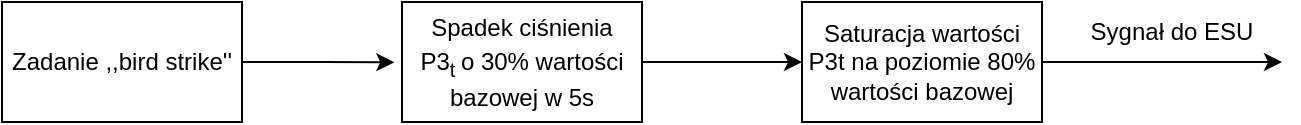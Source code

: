 <mxfile version="20.6.0" type="device"><diagram id="Se6EmYbANZ_3Nr4E7ch4" name="Strona-1"><mxGraphModel dx="981" dy="486" grid="1" gridSize="10" guides="1" tooltips="1" connect="1" arrows="1" fold="1" page="1" pageScale="1" pageWidth="1169" pageHeight="827" math="0" shadow="0"><root><mxCell id="0"/><mxCell id="1" parent="0"/><mxCell id="BUeKkDVpMizBUKM1m1gQ-1" style="edgeStyle=orthogonalEdgeStyle;rounded=0;orthogonalLoop=1;jettySize=auto;html=1;entryX=-0.032;entryY=0.502;entryDx=0;entryDy=0;entryPerimeter=0;fontSize=12;" edge="1" parent="1" source="BUeKkDVpMizBUKM1m1gQ-3" target="BUeKkDVpMizBUKM1m1gQ-7"><mxGeometry relative="1" as="geometry"/></mxCell><mxCell id="BUeKkDVpMizBUKM1m1gQ-3" value="Zadanie ,,bird strike''" style="rounded=0;whiteSpace=wrap;html=1;" vertex="1" parent="1"><mxGeometry x="240" y="260" width="120" height="60" as="geometry"/></mxCell><mxCell id="BUeKkDVpMizBUKM1m1gQ-11" value="" style="edgeStyle=orthogonalEdgeStyle;rounded=0;orthogonalLoop=1;jettySize=auto;html=1;" edge="1" parent="1" source="BUeKkDVpMizBUKM1m1gQ-7" target="BUeKkDVpMizBUKM1m1gQ-10"><mxGeometry relative="1" as="geometry"/></mxCell><mxCell id="BUeKkDVpMizBUKM1m1gQ-7" value="&lt;font style=&quot;font-size: 12px;&quot;&gt;Spadek ciśnienia P3&lt;sub style=&quot;&quot;&gt;t&lt;/sub&gt;&lt;sup style=&quot;&quot;&gt;&amp;nbsp;&lt;/sup&gt;o 30% wartości bazowej w 5s&lt;/font&gt;" style="rounded=0;whiteSpace=wrap;html=1;" vertex="1" parent="1"><mxGeometry x="440" y="260" width="120" height="60" as="geometry"/></mxCell><mxCell id="BUeKkDVpMizBUKM1m1gQ-8" value="Sygnał do ESU" style="text;html=1;strokeColor=none;fillColor=none;align=center;verticalAlign=middle;whiteSpace=wrap;rounded=0;fontSize=12;" vertex="1" parent="1"><mxGeometry x="780" y="260" width="90" height="30" as="geometry"/></mxCell><mxCell id="BUeKkDVpMizBUKM1m1gQ-12" style="edgeStyle=orthogonalEdgeStyle;rounded=0;orthogonalLoop=1;jettySize=auto;html=1;" edge="1" parent="1" source="BUeKkDVpMizBUKM1m1gQ-10"><mxGeometry relative="1" as="geometry"><mxPoint x="880" y="290" as="targetPoint"/></mxGeometry></mxCell><mxCell id="BUeKkDVpMizBUKM1m1gQ-10" value="Saturacja wartości P3t na poziomie 80% wartości bazowej" style="whiteSpace=wrap;html=1;" vertex="1" parent="1"><mxGeometry x="640" y="260" width="120" height="60" as="geometry"/></mxCell></root></mxGraphModel></diagram></mxfile>
